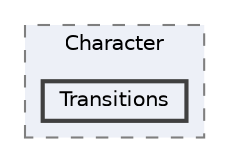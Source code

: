 digraph "Transitions"
{
 // INTERACTIVE_SVG=YES
 // LATEX_PDF_SIZE
  bgcolor="transparent";
  edge [fontname=Helvetica,fontsize=10,labelfontname=Helvetica,labelfontsize=10];
  node [fontname=Helvetica,fontsize=10,shape=box,height=0.2,width=0.4];
  compound=true
  subgraph clusterdir_eee5cb86a32c20084c32ac9f2b3fcae5 {
    graph [ bgcolor="#edf0f7", pencolor="grey50", label="Character", fontname=Helvetica,fontsize=10 style="filled,dashed", URL="dir_eee5cb86a32c20084c32ac9f2b3fcae5.html",tooltip=""]
  dir_279819a282296e8f471b930f82b723bb [label="Transitions", fillcolor="#edf0f7", color="grey25", style="filled,bold", URL="dir_279819a282296e8f471b930f82b723bb.html",tooltip=""];
  }
}
